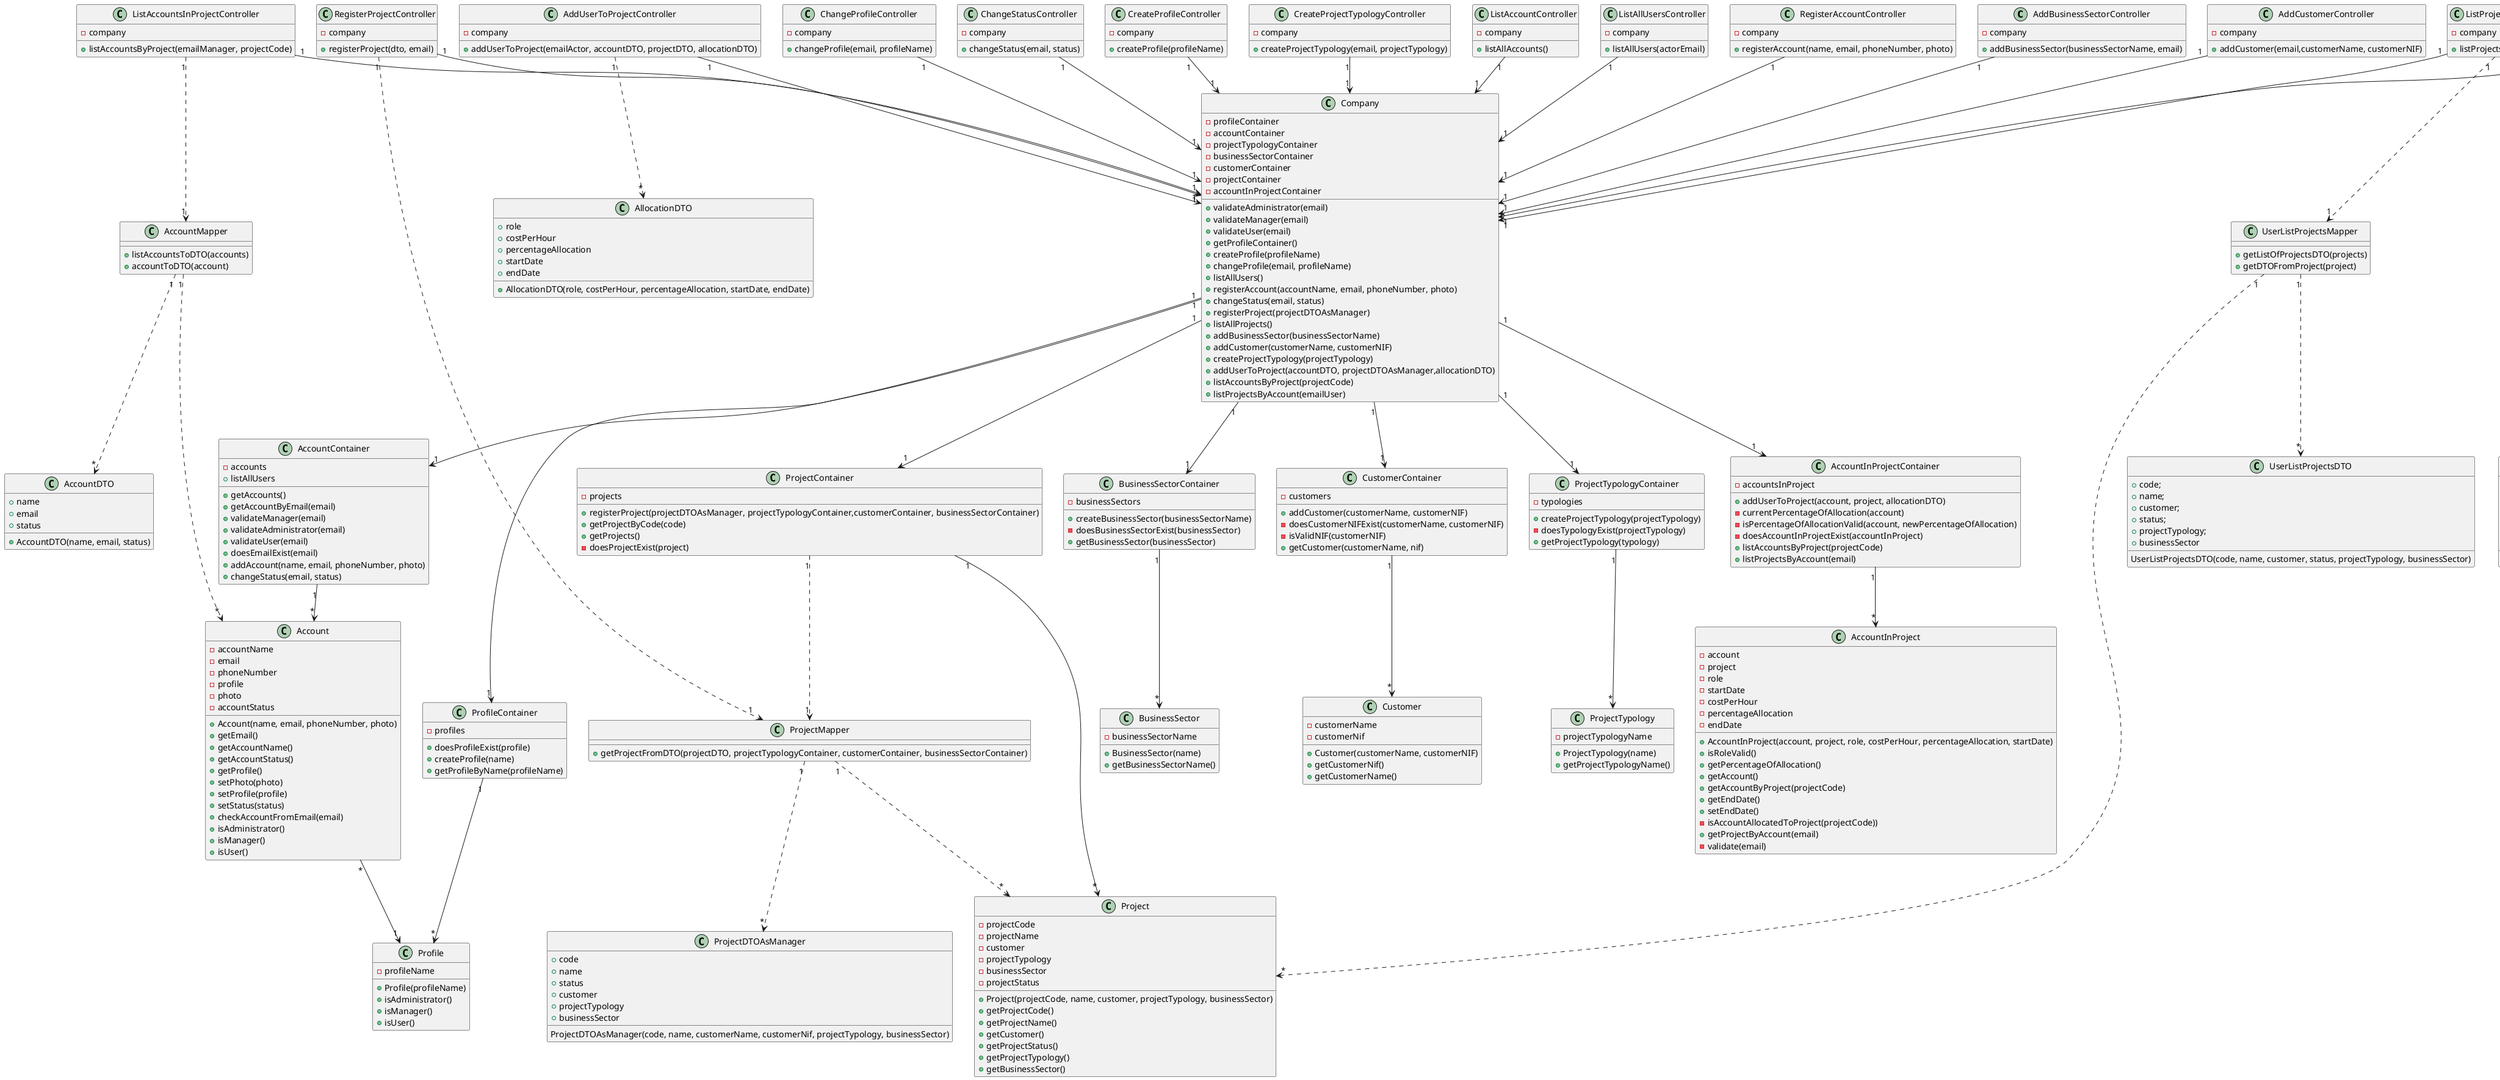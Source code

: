 @startuml
class AddBusinessSectorController {
-company
+addBusinessSector(businessSectorName, email)
}

class AddCustomerController {
-company
+addCustomer(email,customerName, customerNIF)
}

class AddUserToProjectController {
-company
+addUserToProject(emailActor, accountDTO, projectDTO, allocationDTO)
}

class ChangeProfileController {
-company
+changeProfile(email, profileName)
}

class ChangeStatusController {
-company
+changeStatus(email, status)
}

class CreateProfileController {
-company
+createProfile(profileName)
}

class CreateProjectTypologyController {
- company
+createProjectTypology(email, projectTypology)
}

class GetListOfProjectsController {
-company
+getListOfProjects(email)
}

class ListAccountController {
-company
+listAllAccounts()
}

class ListAccountsInProjectController {
-company
+listAccountsByProject(emailManager, projectCode)
}

class ListAllUsersController {
-company
+listAllUsers(actorEmail)
}

class ListProjectsInAccountController {
- company
+ listProjectsByAccount(emailUser)
}

class RegisterAccountController {
-company
+registerAccount(name, email, phoneNumber, photo)
}

class RegisterProjectController {
- company
+ registerProject(dto, email)
}


class Company {
-profileContainer
-accountContainer
-projectTypologyContainer
-businessSectorContainer
-customerContainer
-projectContainer
-accountInProjectContainer
+validateAdministrator(email)
+validateManager(email)
+validateUser(email)
+getProfileContainer()
+createProfile(profileName)
+changeProfile(email, profileName)
+listAllUsers()
+registerAccount(accountName, email, phoneNumber, photo)
+changeStatus(email, status)
+registerProject(projectDTOAsManager)
+listAllProjects()
+addBusinessSector(businessSectorName)
+addCustomer(customerName, customerNIF)
+createProjectTypology(projectTypology)
+addUserToProject(accountDTO, projectDTOAsManager,allocationDTO)
+listAccountsByProject(projectCode)
+listProjectsByAccount(emailUser)
}


class AccountContainer {
-accounts
+getAccounts()
+getAccountByEmail(email)
+validateManager(email)
+validateAdministrator(email)
+validateUser(email)
+doesEmailExist(email)
+addAccount(name, email, phoneNumber, photo)
+changeStatus(email, status)
+listAllUsers
}

class AccountInProjectContainer {
-accountsInProject
+addUserToProject(account, project, allocationDTO)
-currentPercentageOfAllocation(account)
-isPercentageOfAllocationValid(account, newPercentageOfAllocation)
-doesAccountInProjectExist(accountInProject)
+listAccountsByProject(projectCode)
+listProjectsByAccount(email)
}

class BusinessSectorContainer {
-businessSectors
+createBusinessSector(businessSectorName)
-doesBusinessSectorExist(businessSector)
+getBusinessSector(businessSector)
}

class CustomerContainer {
-customers
+addCustomer(customerName, customerNIF)
-doesCustomerNIFExist(customerName, customerNIF)
-isValidNIF(customerNIF)
+getCustomer(customerName, nif)
}

class ProfileContainer {
-profiles
+doesProfileExist(profile)
+createProfile(name)
+getProfileByName(profileName)
}

class ProjectContainer {
-projects
+registerProject(projectDTOAsManager, projectTypologyContainer,customerContainer, businessSectorContainer)
+getProjectByCode(code)
+getProjects()
-doesProjectExist(project)
}

class ProjectTypologyContainer {
-typologies
+createProjectTypology(projectTypology)
-doesTypologyExist(projectTypology)
+getProjectTypology(typology)
}


class Account {
-accountName
-email
-phoneNumber
-profile
-photo
-accountStatus
+Account(name, email, phoneNumber, photo)
+getEmail()
+getAccountName()
+getAccountStatus()
+getProfile()
+setPhoto(photo)
+setProfile(profile)
+setStatus(status)
+checkAccountFromEmail(email)
+isAdministrator()
+isManager()
+isUser()
}

class AccountInProject {
-account
-project
-role
-startDate
-costPerHour
-percentageAllocation
-endDate
+AccountInProject(account, project, role, costPerHour, percentageAllocation, startDate)
+isRoleValid()
+getPercentageOfAllocation()
+getAccount()
+getAccountByProject(projectCode)
+getEndDate()
+setEndDate()
-isAccountAllocatedToProject(projectCode))
+getProjectByAccount(email)
-validate(email)
}

class BusinessSector {
-businessSectorName
+BusinessSector(name)
+getBusinessSectorName()
}

class Customer {
-customerName
-customerNif
+Customer(customerName, customerNIF)
+getCustomerNif()
+getCustomerName()
}

class Profile {
-profileName
+Profile(profileName)
+isAdministrator()
+isManager()
+isUser()
}

class Project {
-projectCode
-projectName
-customer
-projectTypology
-businessSector
-projectStatus
+Project(projectCode, name, customer, projectTypology, businessSector)
+getProjectCode()
+getProjectName()
+getCustomer()
+getProjectStatus()
+getProjectTypology()
+getBusinessSector()
}

class ProjectTypology {
-projectTypologyName
+ProjectTypology(name)
+getProjectTypologyName()
}

class AccountMapper {
+listAccountsToDTO(accounts)
+accountToDTO(account)
}

class ManagerListProjectsMapper {
+getListOfProjectsDTO(projects)
-getDTOFromProject(project)
}

class ProjectMapper {
+ getProjectFromDTO(projectDTO, projectTypologyContainer, customerContainer, businessSectorContainer)

}

class UserListProjectsMapper {
+getListOfProjectsDTO(projects)
+getDTOFromProject(project)
}

class AccountDTO {
+name
+email
+status
+AccountDTO(name, email, status)
}

class AllocationDTO {
+role
+costPerHour
+percentageAllocation
+startDate
+endDate
+AllocationDTO(role, costPerHour, percentageAllocation, startDate, endDate)
}

class ManagerListProjectsDTO {
+code
+name
+customer
+status
+projectTypology
+businessSector
ManagerListProjectsDTO(code, name, customer, status, projectTypology, businessSector)
}

class ProjectDTOAsManager {
+ code
+ name
+ status
+ customer
+ projectTypology
+ businessSector
ProjectDTOAsManager(code, name, customerName, customerNif, projectTypology, businessSector)
}

class UserListProjectsDTO {
+code;
+name;
+customer;
+status;
+projectTypology;
+businessSector
UserListProjectsDTO(code, name, customer, status, projectTypology, businessSector)
}

CreateProfileController "1" -->  "1"Company
Company "1" --> "1" ProfileContainer
ProfileContainer "1" --> "*" Profile

RegisterAccountController "1" --> "1" Company
Company "1"-->"1" AccountContainer
AccountContainer "1"-->"*" Account

ChangeProfileController "1" --> "1" Company

ListAccountController "1" --> "1" Company

ChangeStatusController "1" --> "1" Company

Account "*" --> "1" Profile

CreateProjectTypologyController "1"-->"1" Company
Company "1"-->"1" ProjectTypologyContainer
ProjectTypologyContainer "1"-->"*" ProjectTypology

AddBusinessSectorController "1"-->"1" Company
Company "1"-->"1"  BusinessSectorContainer
BusinessSectorContainer "1"-->"*"  BusinessSector

AddCustomerController "1"-->"1" Company
Company "1"-->"1" CustomerContainer
CustomerContainer "1"-->"*" Customer

RegisterProjectController "1"-->"1" Company
Company "1"-->"1" ProjectContainer
ProjectMapper "1" ..> "*" ProjectDTOAsManager
ProjectContainer "1" ..> "1" ProjectMapper
RegisterProjectController "1" ..> "1" ProjectMapper
ProjectMapper "1" ..> "*" Project
ProjectContainer "1" --> "*" Project

AddUserToProjectController "1"-->"1" Company
Company "1"-->"1" AccountInProjectContainer
AccountInProjectContainer "1"--> "*" AccountInProject

ListAccountsInProjectController "1" --> "1" Company
ListAccountsInProjectController "1" ..> "1" AccountMapper
AccountMapper "1" ..> "*" AccountDTO
AccountMapper "1" ..> "*" Account

GetListOfProjectsController "1"-->"1" Company
GetListOfProjectsController "1" ..> "1" ManagerListProjectsMapper
ManagerListProjectsMapper "1" ..> "*" ManagerListProjectsDTO

UserListProjectsMapper "1" ..> "*" Project
ListProjectsInAccountController "1" --> "1" Company
ListProjectsInAccountController "1" ..> "1" "UserListProjectsMapper"
UserListProjectsMapper "1" ..> "*" UserListProjectsDTO

ListAllUsersController "1" --> "1" Company
AddUserToProjectController "1" ..> "*" AllocationDTO
@enduml
